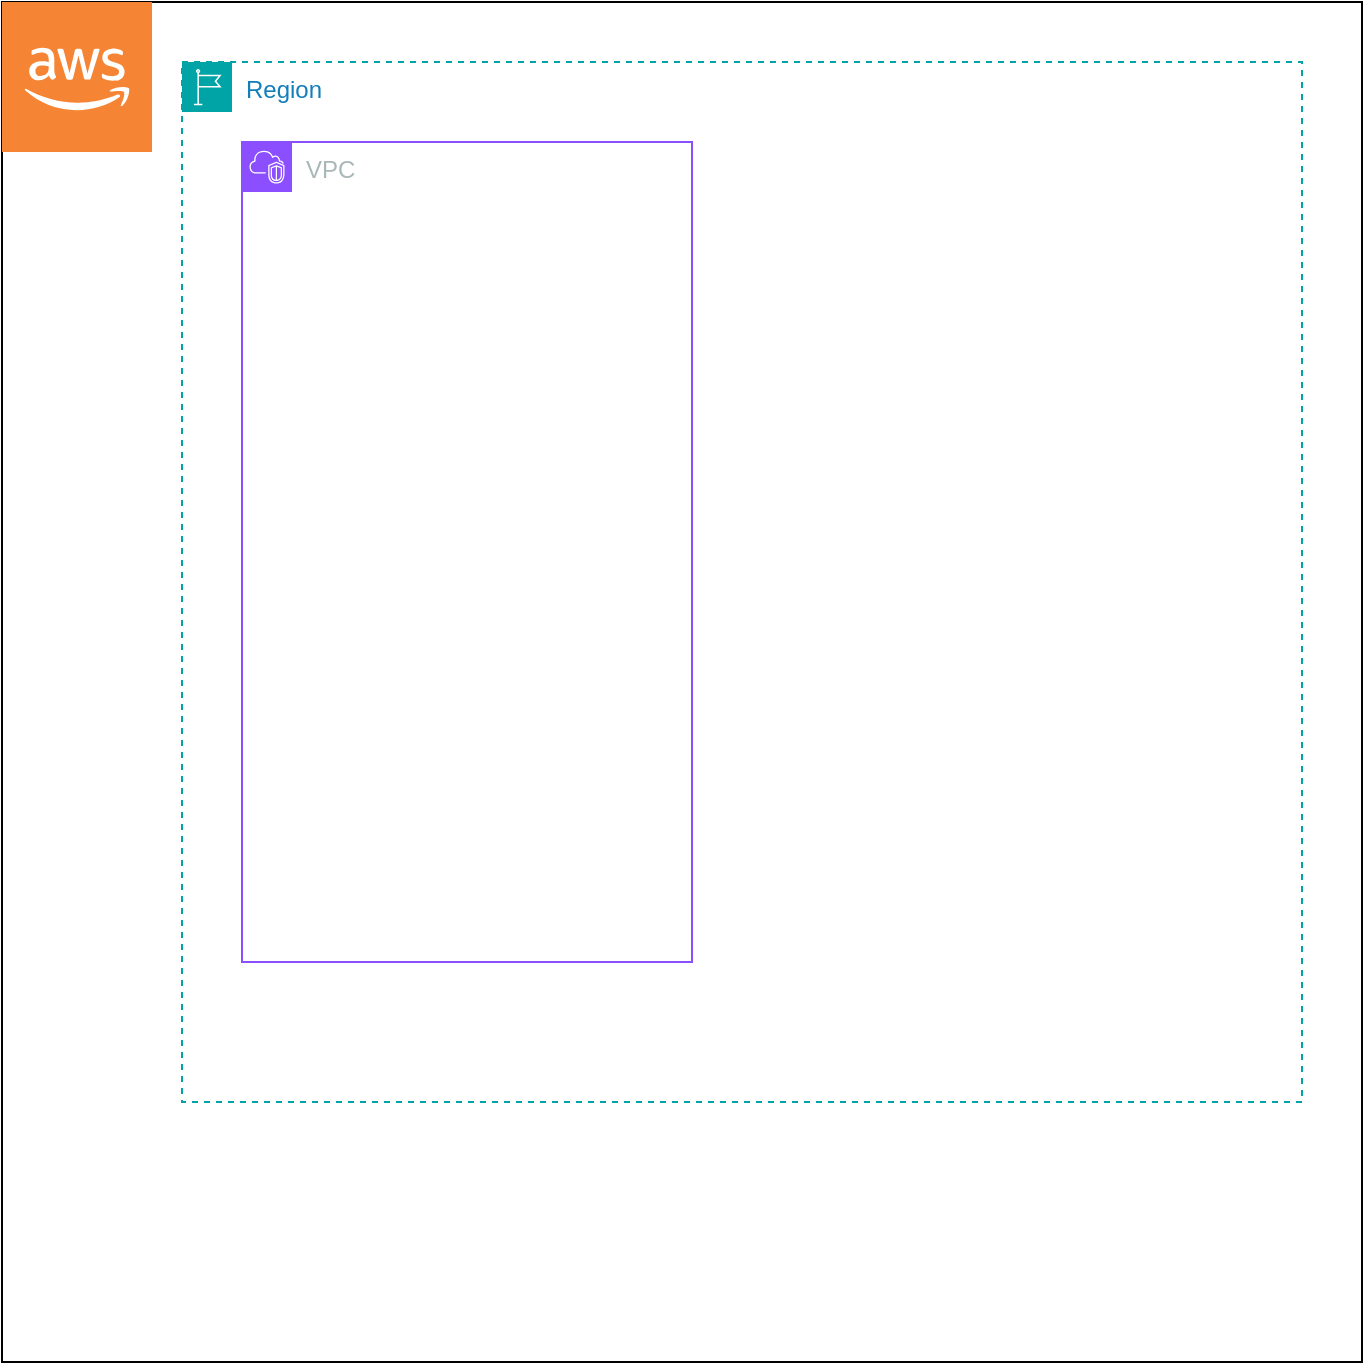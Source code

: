 <mxfile version="24.6.4" type="github">
  <diagram name="Page-1" id="PeY-QwDJnqcLNpm0yfkP">
    <mxGraphModel dx="1605" dy="1111" grid="1" gridSize="10" guides="1" tooltips="1" connect="1" arrows="1" fold="1" page="1" pageScale="1" pageWidth="850" pageHeight="1100" math="0" shadow="0">
      <root>
        <mxCell id="0" />
        <mxCell id="1" parent="0" />
        <mxCell id="QzzJJzvFSvlPN_7PUeNt-2" value="" style="whiteSpace=wrap;html=1;aspect=fixed;" vertex="1" parent="1">
          <mxGeometry x="80" y="80" width="680" height="680" as="geometry" />
        </mxCell>
        <mxCell id="QzzJJzvFSvlPN_7PUeNt-1" value="" style="outlineConnect=0;dashed=0;verticalLabelPosition=bottom;verticalAlign=top;align=center;html=1;shape=mxgraph.aws3.cloud_2;fillColor=#F58534;gradientColor=none;" vertex="1" parent="1">
          <mxGeometry x="80" y="80" width="75" height="75" as="geometry" />
        </mxCell>
        <mxCell id="QzzJJzvFSvlPN_7PUeNt-3" value="VPC" style="points=[[0,0],[0.25,0],[0.5,0],[0.75,0],[1,0],[1,0.25],[1,0.5],[1,0.75],[1,1],[0.75,1],[0.5,1],[0.25,1],[0,1],[0,0.75],[0,0.5],[0,0.25]];outlineConnect=0;gradientColor=none;html=1;whiteSpace=wrap;fontSize=12;fontStyle=0;container=1;pointerEvents=0;collapsible=0;recursiveResize=0;shape=mxgraph.aws4.group;grIcon=mxgraph.aws4.group_vpc2;strokeColor=#8C4FFF;fillColor=none;verticalAlign=top;align=left;spacingLeft=30;fontColor=#AAB7B8;dashed=0;" vertex="1" parent="1">
          <mxGeometry x="200" y="150" width="225" height="410" as="geometry" />
        </mxCell>
        <mxCell id="QzzJJzvFSvlPN_7PUeNt-4" value="Region" style="points=[[0,0],[0.25,0],[0.5,0],[0.75,0],[1,0],[1,0.25],[1,0.5],[1,0.75],[1,1],[0.75,1],[0.5,1],[0.25,1],[0,1],[0,0.75],[0,0.5],[0,0.25]];outlineConnect=0;gradientColor=none;html=1;whiteSpace=wrap;fontSize=12;fontStyle=0;container=1;pointerEvents=0;collapsible=0;recursiveResize=0;shape=mxgraph.aws4.group;grIcon=mxgraph.aws4.group_region;strokeColor=#00A4A6;fillColor=none;verticalAlign=top;align=left;spacingLeft=30;fontColor=#147EBA;dashed=1;" vertex="1" parent="1">
          <mxGeometry x="170" y="110" width="560" height="520" as="geometry" />
        </mxCell>
      </root>
    </mxGraphModel>
  </diagram>
</mxfile>
